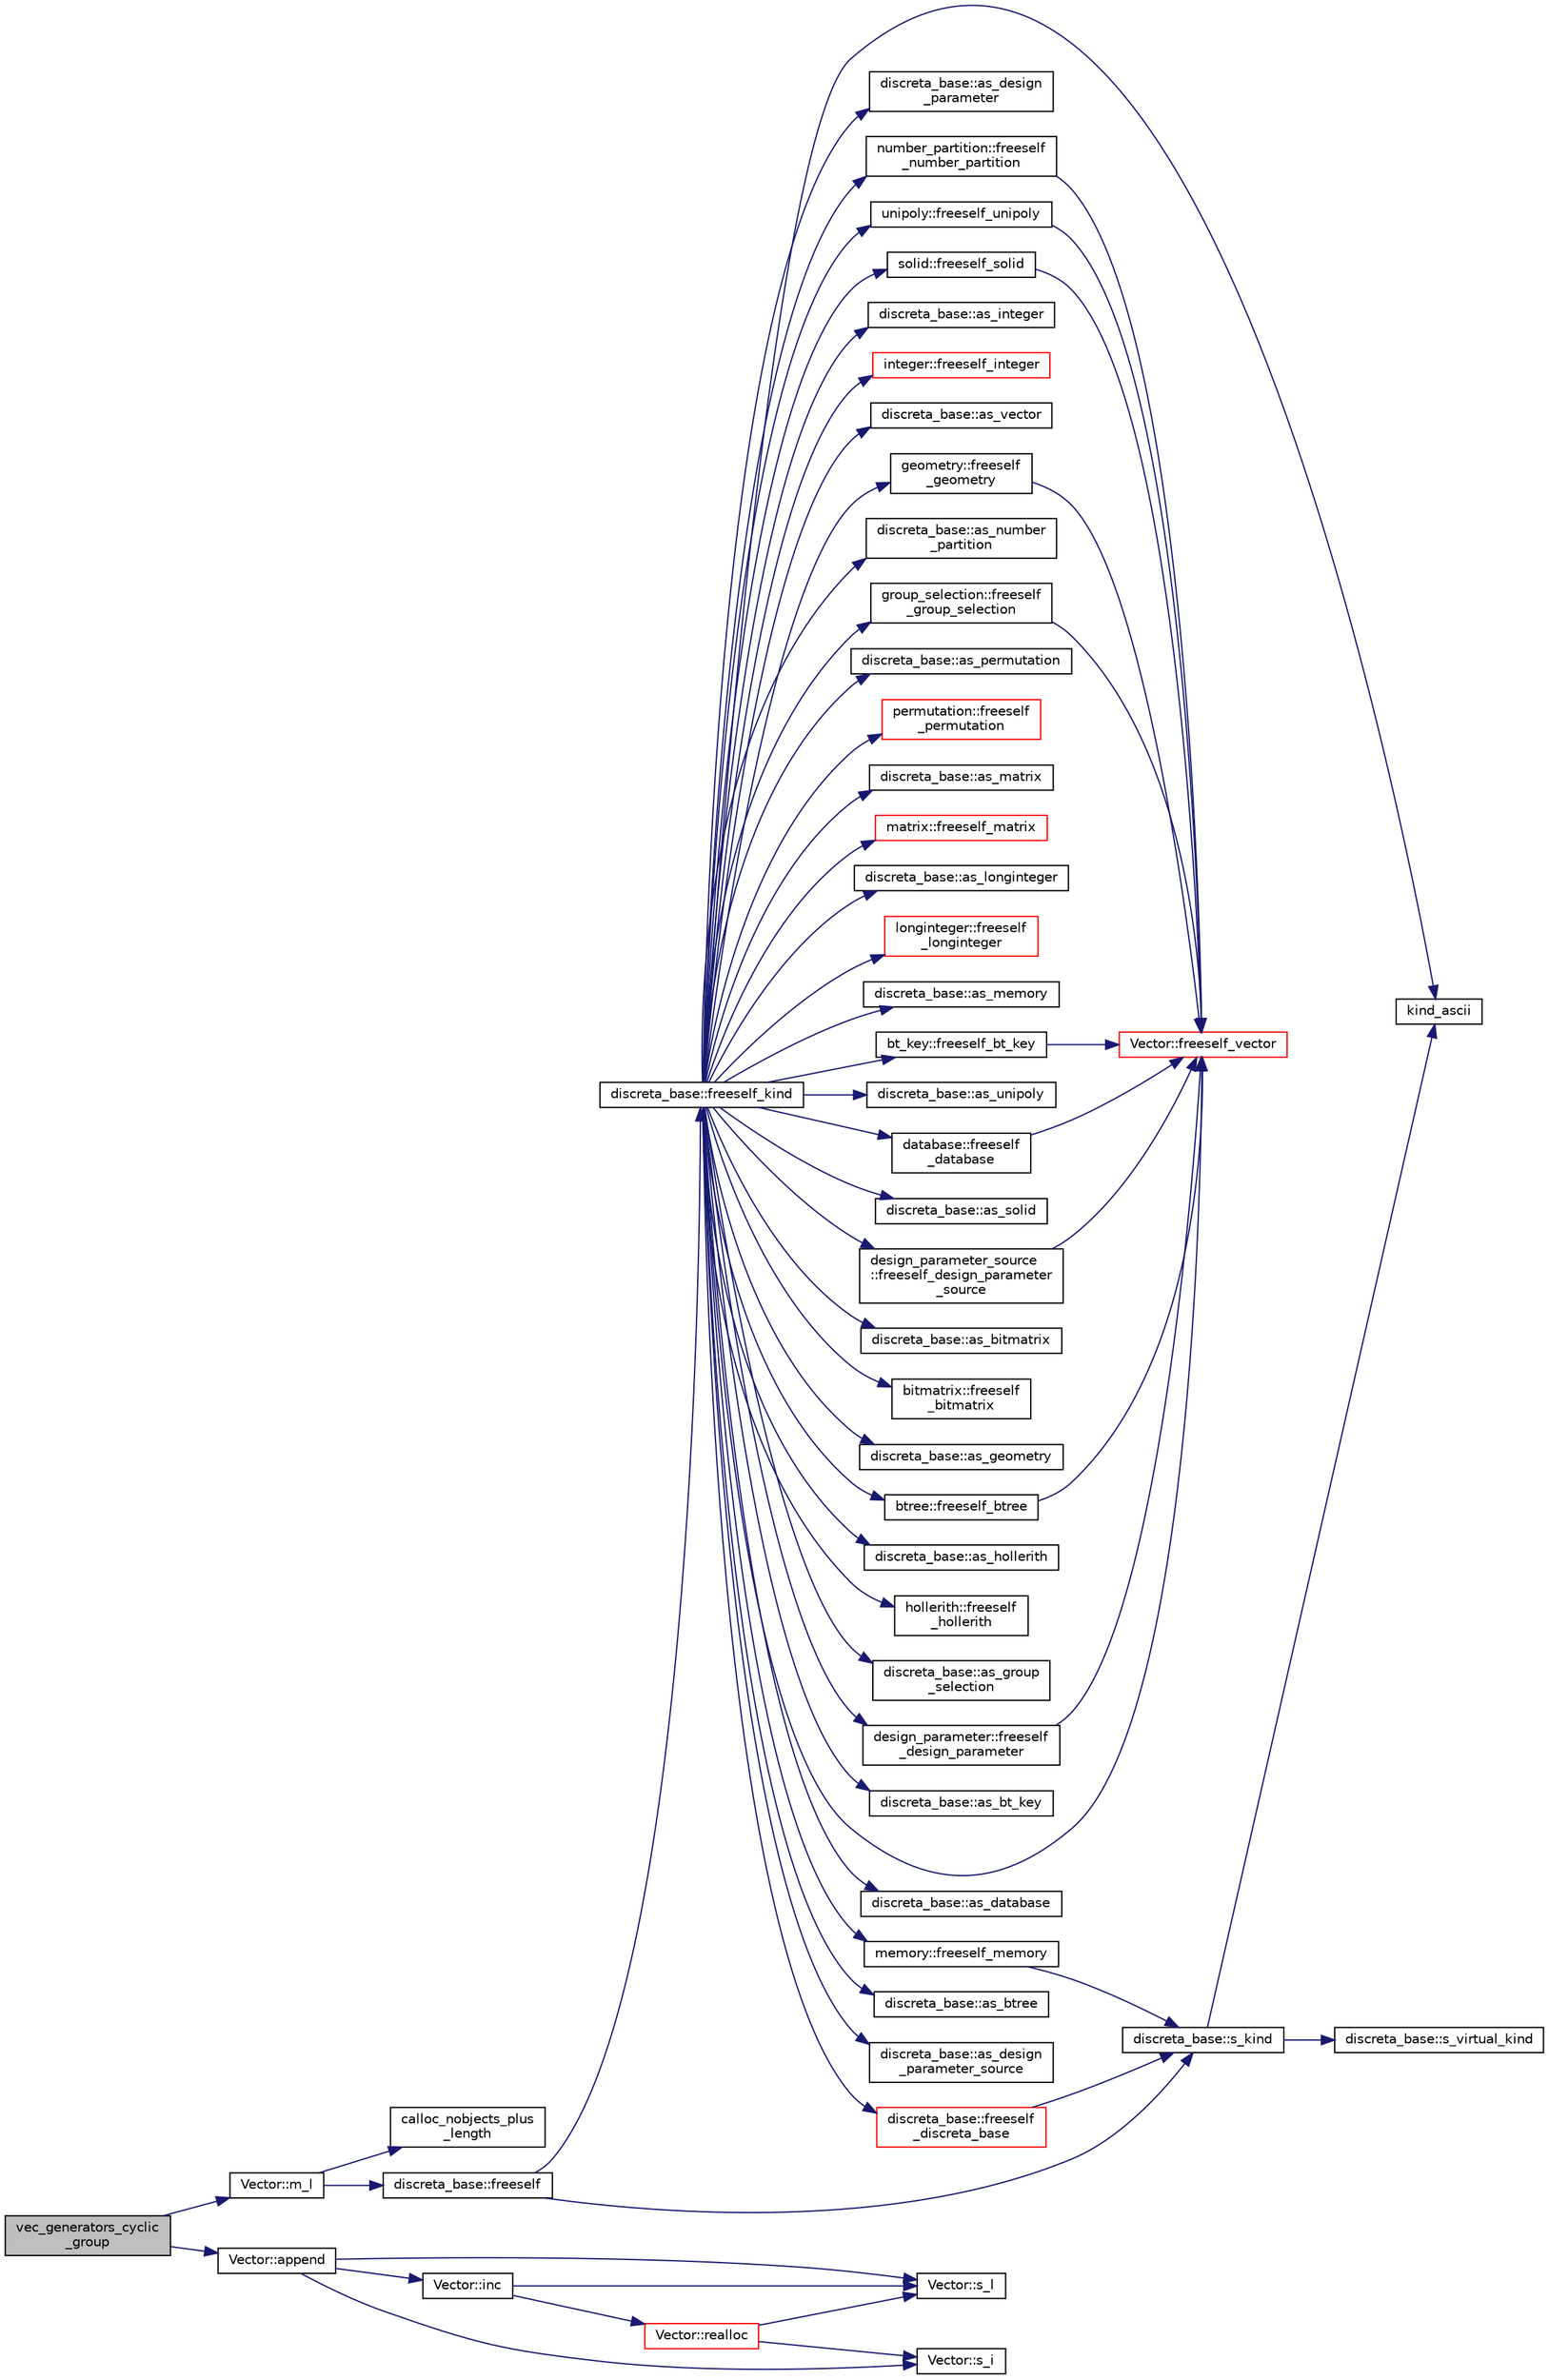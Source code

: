 digraph "vec_generators_cyclic_group"
{
  edge [fontname="Helvetica",fontsize="10",labelfontname="Helvetica",labelfontsize="10"];
  node [fontname="Helvetica",fontsize="10",shape=record];
  rankdir="LR";
  Node1042 [label="vec_generators_cyclic\l_group",height=0.2,width=0.4,color="black", fillcolor="grey75", style="filled", fontcolor="black"];
  Node1042 -> Node1043 [color="midnightblue",fontsize="10",style="solid",fontname="Helvetica"];
  Node1043 [label="Vector::m_l",height=0.2,width=0.4,color="black", fillcolor="white", style="filled",URL="$d5/db2/class_vector.html#a00f5520c2a6b4f5282a1a8bcf8ea74eb"];
  Node1043 -> Node1044 [color="midnightblue",fontsize="10",style="solid",fontname="Helvetica"];
  Node1044 [label="discreta_base::freeself",height=0.2,width=0.4,color="black", fillcolor="white", style="filled",URL="$d7/d71/classdiscreta__base.html#a9a3c9501a562293b5667c11b9174d6e5"];
  Node1044 -> Node1045 [color="midnightblue",fontsize="10",style="solid",fontname="Helvetica"];
  Node1045 [label="discreta_base::freeself_kind",height=0.2,width=0.4,color="black", fillcolor="white", style="filled",URL="$d7/d71/classdiscreta__base.html#a63a23ada2165b3838fab719ed458cec8"];
  Node1045 -> Node1046 [color="midnightblue",fontsize="10",style="solid",fontname="Helvetica"];
  Node1046 [label="discreta_base::freeself\l_discreta_base",height=0.2,width=0.4,color="red", fillcolor="white", style="filled",URL="$d7/d71/classdiscreta__base.html#a8b1ec2cee4566034441e066dc2c027db"];
  Node1046 -> Node1047 [color="midnightblue",fontsize="10",style="solid",fontname="Helvetica"];
  Node1047 [label="discreta_base::s_kind",height=0.2,width=0.4,color="black", fillcolor="white", style="filled",URL="$d7/d71/classdiscreta__base.html#a8a830025c74adbbc3362418a7c2ba157"];
  Node1047 -> Node1048 [color="midnightblue",fontsize="10",style="solid",fontname="Helvetica"];
  Node1048 [label="discreta_base::s_virtual_kind",height=0.2,width=0.4,color="black", fillcolor="white", style="filled",URL="$d7/d71/classdiscreta__base.html#a52778a6d6943a468be083d0785d418fb"];
  Node1047 -> Node1049 [color="midnightblue",fontsize="10",style="solid",fontname="Helvetica"];
  Node1049 [label="kind_ascii",height=0.2,width=0.4,color="black", fillcolor="white", style="filled",URL="$d9/d60/discreta_8h.html#ad0ce825a9f29bc6cec27e1b64cfe27bf"];
  Node1045 -> Node1053 [color="midnightblue",fontsize="10",style="solid",fontname="Helvetica"];
  Node1053 [label="discreta_base::as_integer",height=0.2,width=0.4,color="black", fillcolor="white", style="filled",URL="$d7/d71/classdiscreta__base.html#a00d7691eaf874fd283d942692fe8dd26"];
  Node1045 -> Node1054 [color="midnightblue",fontsize="10",style="solid",fontname="Helvetica"];
  Node1054 [label="integer::freeself_integer",height=0.2,width=0.4,color="red", fillcolor="white", style="filled",URL="$d0/de5/classinteger.html#a02eb557612c9db1820dd75a77151edc0"];
  Node1045 -> Node1055 [color="midnightblue",fontsize="10",style="solid",fontname="Helvetica"];
  Node1055 [label="discreta_base::as_vector",height=0.2,width=0.4,color="black", fillcolor="white", style="filled",URL="$d7/d71/classdiscreta__base.html#a7bdd6cae39c380b128ee9e17e42cf020"];
  Node1045 -> Node1056 [color="midnightblue",fontsize="10",style="solid",fontname="Helvetica"];
  Node1056 [label="Vector::freeself_vector",height=0.2,width=0.4,color="red", fillcolor="white", style="filled",URL="$d5/db2/class_vector.html#ad55c58937ca8fb342247a2c0fb572d20"];
  Node1045 -> Node1058 [color="midnightblue",fontsize="10",style="solid",fontname="Helvetica"];
  Node1058 [label="discreta_base::as_number\l_partition",height=0.2,width=0.4,color="black", fillcolor="white", style="filled",URL="$d7/d71/classdiscreta__base.html#a307aa09de0e925d46697707968ffab00"];
  Node1045 -> Node1059 [color="midnightblue",fontsize="10",style="solid",fontname="Helvetica"];
  Node1059 [label="number_partition::freeself\l_number_partition",height=0.2,width=0.4,color="black", fillcolor="white", style="filled",URL="$df/d50/classnumber__partition.html#aa74111c1c8cd218b654e7b7c1ca42eb5"];
  Node1059 -> Node1056 [color="midnightblue",fontsize="10",style="solid",fontname="Helvetica"];
  Node1045 -> Node1060 [color="midnightblue",fontsize="10",style="solid",fontname="Helvetica"];
  Node1060 [label="discreta_base::as_permutation",height=0.2,width=0.4,color="black", fillcolor="white", style="filled",URL="$d7/d71/classdiscreta__base.html#aa4e72f36a82984239b12ae831e131098"];
  Node1045 -> Node1061 [color="midnightblue",fontsize="10",style="solid",fontname="Helvetica"];
  Node1061 [label="permutation::freeself\l_permutation",height=0.2,width=0.4,color="red", fillcolor="white", style="filled",URL="$d0/d08/classpermutation.html#a1f86343fa765d71c976d79e5ce372c12"];
  Node1045 -> Node1062 [color="midnightblue",fontsize="10",style="solid",fontname="Helvetica"];
  Node1062 [label="discreta_base::as_matrix",height=0.2,width=0.4,color="black", fillcolor="white", style="filled",URL="$d7/d71/classdiscreta__base.html#ae4d7f56d917a4707b838fbffde6467ff"];
  Node1045 -> Node1063 [color="midnightblue",fontsize="10",style="solid",fontname="Helvetica"];
  Node1063 [label="matrix::freeself_matrix",height=0.2,width=0.4,color="red", fillcolor="white", style="filled",URL="$d1/d8d/classmatrix.html#ab47d61820499f35c15bf82fb6a3b9bd1"];
  Node1045 -> Node1065 [color="midnightblue",fontsize="10",style="solid",fontname="Helvetica"];
  Node1065 [label="discreta_base::as_longinteger",height=0.2,width=0.4,color="black", fillcolor="white", style="filled",URL="$d7/d71/classdiscreta__base.html#a20a094639eb711b10c8694c51937f7cd"];
  Node1045 -> Node1066 [color="midnightblue",fontsize="10",style="solid",fontname="Helvetica"];
  Node1066 [label="longinteger::freeself\l_longinteger",height=0.2,width=0.4,color="red", fillcolor="white", style="filled",URL="$d3/d71/classlonginteger.html#a82006f4b7c6bf897de0387497e16c219"];
  Node1045 -> Node1068 [color="midnightblue",fontsize="10",style="solid",fontname="Helvetica"];
  Node1068 [label="discreta_base::as_memory",height=0.2,width=0.4,color="black", fillcolor="white", style="filled",URL="$d7/d71/classdiscreta__base.html#ad94b2d7dce0cd4fa22db57f6e79c4bd2"];
  Node1045 -> Node1069 [color="midnightblue",fontsize="10",style="solid",fontname="Helvetica"];
  Node1069 [label="memory::freeself_memory",height=0.2,width=0.4,color="black", fillcolor="white", style="filled",URL="$d8/d99/classmemory.html#a19366f9105d79a0e818cc19255d7ef4f"];
  Node1069 -> Node1047 [color="midnightblue",fontsize="10",style="solid",fontname="Helvetica"];
  Node1045 -> Node1070 [color="midnightblue",fontsize="10",style="solid",fontname="Helvetica"];
  Node1070 [label="discreta_base::as_unipoly",height=0.2,width=0.4,color="black", fillcolor="white", style="filled",URL="$d7/d71/classdiscreta__base.html#ad50d8027f039fe5c2478cddb243adc9d"];
  Node1045 -> Node1071 [color="midnightblue",fontsize="10",style="solid",fontname="Helvetica"];
  Node1071 [label="unipoly::freeself_unipoly",height=0.2,width=0.4,color="black", fillcolor="white", style="filled",URL="$d1/d89/classunipoly.html#aad315db6c6adb555a0c63877aab7d27e"];
  Node1071 -> Node1056 [color="midnightblue",fontsize="10",style="solid",fontname="Helvetica"];
  Node1045 -> Node1072 [color="midnightblue",fontsize="10",style="solid",fontname="Helvetica"];
  Node1072 [label="discreta_base::as_solid",height=0.2,width=0.4,color="black", fillcolor="white", style="filled",URL="$d7/d71/classdiscreta__base.html#a1fc5f2b85ec97ab0a69dd64903c970a5"];
  Node1045 -> Node1073 [color="midnightblue",fontsize="10",style="solid",fontname="Helvetica"];
  Node1073 [label="solid::freeself_solid",height=0.2,width=0.4,color="black", fillcolor="white", style="filled",URL="$d8/def/classsolid.html#a84c2f0abd7b24b1cf2ccefa9c99567fe"];
  Node1073 -> Node1056 [color="midnightblue",fontsize="10",style="solid",fontname="Helvetica"];
  Node1045 -> Node1074 [color="midnightblue",fontsize="10",style="solid",fontname="Helvetica"];
  Node1074 [label="discreta_base::as_bitmatrix",height=0.2,width=0.4,color="black", fillcolor="white", style="filled",URL="$d7/d71/classdiscreta__base.html#a071ad54ea8ef6c9d1d15f532e5a76df6"];
  Node1045 -> Node1075 [color="midnightblue",fontsize="10",style="solid",fontname="Helvetica"];
  Node1075 [label="bitmatrix::freeself\l_bitmatrix",height=0.2,width=0.4,color="black", fillcolor="white", style="filled",URL="$de/dc8/classbitmatrix.html#a4b84eed56a244df63819eae6b7ba1eff"];
  Node1045 -> Node1076 [color="midnightblue",fontsize="10",style="solid",fontname="Helvetica"];
  Node1076 [label="discreta_base::as_geometry",height=0.2,width=0.4,color="black", fillcolor="white", style="filled",URL="$d7/d71/classdiscreta__base.html#a38fc7b4cdd830703e9d87354b79bc5c8"];
  Node1045 -> Node1077 [color="midnightblue",fontsize="10",style="solid",fontname="Helvetica"];
  Node1077 [label="geometry::freeself\l_geometry",height=0.2,width=0.4,color="black", fillcolor="white", style="filled",URL="$da/d44/classgeometry.html#a504b1b52d24b4ae00d9fd0b7838b57e6"];
  Node1077 -> Node1056 [color="midnightblue",fontsize="10",style="solid",fontname="Helvetica"];
  Node1045 -> Node1078 [color="midnightblue",fontsize="10",style="solid",fontname="Helvetica"];
  Node1078 [label="discreta_base::as_hollerith",height=0.2,width=0.4,color="black", fillcolor="white", style="filled",URL="$d7/d71/classdiscreta__base.html#a3e66f82711f314710107e2f29e589690"];
  Node1045 -> Node1079 [color="midnightblue",fontsize="10",style="solid",fontname="Helvetica"];
  Node1079 [label="hollerith::freeself\l_hollerith",height=0.2,width=0.4,color="black", fillcolor="white", style="filled",URL="$d8/d99/classhollerith.html#a240d1b30780c9e09323d0b3ad5e2d1f7"];
  Node1045 -> Node1080 [color="midnightblue",fontsize="10",style="solid",fontname="Helvetica"];
  Node1080 [label="discreta_base::as_group\l_selection",height=0.2,width=0.4,color="black", fillcolor="white", style="filled",URL="$d7/d71/classdiscreta__base.html#aae1bac4883c567718bef9fb610abbdc8"];
  Node1045 -> Node1081 [color="midnightblue",fontsize="10",style="solid",fontname="Helvetica"];
  Node1081 [label="group_selection::freeself\l_group_selection",height=0.2,width=0.4,color="black", fillcolor="white", style="filled",URL="$d6/db0/classgroup__selection.html#a778b1a466858bf7f90516eeba1795798"];
  Node1081 -> Node1056 [color="midnightblue",fontsize="10",style="solid",fontname="Helvetica"];
  Node1045 -> Node1082 [color="midnightblue",fontsize="10",style="solid",fontname="Helvetica"];
  Node1082 [label="discreta_base::as_bt_key",height=0.2,width=0.4,color="black", fillcolor="white", style="filled",URL="$d7/d71/classdiscreta__base.html#a2734c6e08dca17cf6588bd5064ec1b9f"];
  Node1045 -> Node1083 [color="midnightblue",fontsize="10",style="solid",fontname="Helvetica"];
  Node1083 [label="bt_key::freeself_bt_key",height=0.2,width=0.4,color="black", fillcolor="white", style="filled",URL="$d1/de5/classbt__key.html#aad1f5a9b943d3ae072f1d09a9bb126c6"];
  Node1083 -> Node1056 [color="midnightblue",fontsize="10",style="solid",fontname="Helvetica"];
  Node1045 -> Node1084 [color="midnightblue",fontsize="10",style="solid",fontname="Helvetica"];
  Node1084 [label="discreta_base::as_database",height=0.2,width=0.4,color="black", fillcolor="white", style="filled",URL="$d7/d71/classdiscreta__base.html#ab055d39d58210a2b03ba3d33703b09a9"];
  Node1045 -> Node1085 [color="midnightblue",fontsize="10",style="solid",fontname="Helvetica"];
  Node1085 [label="database::freeself\l_database",height=0.2,width=0.4,color="black", fillcolor="white", style="filled",URL="$db/d72/classdatabase.html#a4dc263211f9b364e4fa733c8cf53e066"];
  Node1085 -> Node1056 [color="midnightblue",fontsize="10",style="solid",fontname="Helvetica"];
  Node1045 -> Node1086 [color="midnightblue",fontsize="10",style="solid",fontname="Helvetica"];
  Node1086 [label="discreta_base::as_btree",height=0.2,width=0.4,color="black", fillcolor="white", style="filled",URL="$d7/d71/classdiscreta__base.html#a78e76674cef2ec113c17989c11288778"];
  Node1045 -> Node1087 [color="midnightblue",fontsize="10",style="solid",fontname="Helvetica"];
  Node1087 [label="btree::freeself_btree",height=0.2,width=0.4,color="black", fillcolor="white", style="filled",URL="$dd/db0/classbtree.html#af866a69c5f887781efdcd491d71f2c28"];
  Node1087 -> Node1056 [color="midnightblue",fontsize="10",style="solid",fontname="Helvetica"];
  Node1045 -> Node1088 [color="midnightblue",fontsize="10",style="solid",fontname="Helvetica"];
  Node1088 [label="discreta_base::as_design\l_parameter_source",height=0.2,width=0.4,color="black", fillcolor="white", style="filled",URL="$d7/d71/classdiscreta__base.html#a59cbf837c6582ded5bc586265d13d81a"];
  Node1045 -> Node1089 [color="midnightblue",fontsize="10",style="solid",fontname="Helvetica"];
  Node1089 [label="design_parameter_source\l::freeself_design_parameter\l_source",height=0.2,width=0.4,color="black", fillcolor="white", style="filled",URL="$df/d4b/classdesign__parameter__source.html#a61e751fbde5330ede70525d4953bbc79"];
  Node1089 -> Node1056 [color="midnightblue",fontsize="10",style="solid",fontname="Helvetica"];
  Node1045 -> Node1090 [color="midnightblue",fontsize="10",style="solid",fontname="Helvetica"];
  Node1090 [label="discreta_base::as_design\l_parameter",height=0.2,width=0.4,color="black", fillcolor="white", style="filled",URL="$d7/d71/classdiscreta__base.html#aab24ff38ea1c5471ab3de42e014d0f2a"];
  Node1045 -> Node1091 [color="midnightblue",fontsize="10",style="solid",fontname="Helvetica"];
  Node1091 [label="design_parameter::freeself\l_design_parameter",height=0.2,width=0.4,color="black", fillcolor="white", style="filled",URL="$da/d94/classdesign__parameter.html#a0e7274960527530080b673a9d9e53fed"];
  Node1091 -> Node1056 [color="midnightblue",fontsize="10",style="solid",fontname="Helvetica"];
  Node1045 -> Node1049 [color="midnightblue",fontsize="10",style="solid",fontname="Helvetica"];
  Node1044 -> Node1047 [color="midnightblue",fontsize="10",style="solid",fontname="Helvetica"];
  Node1043 -> Node1092 [color="midnightblue",fontsize="10",style="solid",fontname="Helvetica"];
  Node1092 [label="calloc_nobjects_plus\l_length",height=0.2,width=0.4,color="black", fillcolor="white", style="filled",URL="$d9/d60/discreta_8h.html#a71599d54c8c17dfa065a363f5cdd0aa4"];
  Node1042 -> Node1093 [color="midnightblue",fontsize="10",style="solid",fontname="Helvetica"];
  Node1093 [label="Vector::append",height=0.2,width=0.4,color="black", fillcolor="white", style="filled",URL="$d5/db2/class_vector.html#aec80be90cd2cbfe79267220113b679c4"];
  Node1093 -> Node1094 [color="midnightblue",fontsize="10",style="solid",fontname="Helvetica"];
  Node1094 [label="Vector::s_l",height=0.2,width=0.4,color="black", fillcolor="white", style="filled",URL="$d5/db2/class_vector.html#ad2dc082288f858d22a528832289e0704"];
  Node1093 -> Node1095 [color="midnightblue",fontsize="10",style="solid",fontname="Helvetica"];
  Node1095 [label="Vector::inc",height=0.2,width=0.4,color="black", fillcolor="white", style="filled",URL="$d5/db2/class_vector.html#a5f6fe0531bc3d9829becd8503e4156a3"];
  Node1095 -> Node1096 [color="midnightblue",fontsize="10",style="solid",fontname="Helvetica"];
  Node1096 [label="Vector::realloc",height=0.2,width=0.4,color="red", fillcolor="white", style="filled",URL="$d5/db2/class_vector.html#a00aff28a4a7cacc8c5aaf44b6f3fb3a5"];
  Node1096 -> Node1094 [color="midnightblue",fontsize="10",style="solid",fontname="Helvetica"];
  Node1096 -> Node1097 [color="midnightblue",fontsize="10",style="solid",fontname="Helvetica"];
  Node1097 [label="Vector::s_i",height=0.2,width=0.4,color="black", fillcolor="white", style="filled",URL="$d5/db2/class_vector.html#a1c4fe1752523df8119f70dd550244871"];
  Node1095 -> Node1094 [color="midnightblue",fontsize="10",style="solid",fontname="Helvetica"];
  Node1093 -> Node1097 [color="midnightblue",fontsize="10",style="solid",fontname="Helvetica"];
}
